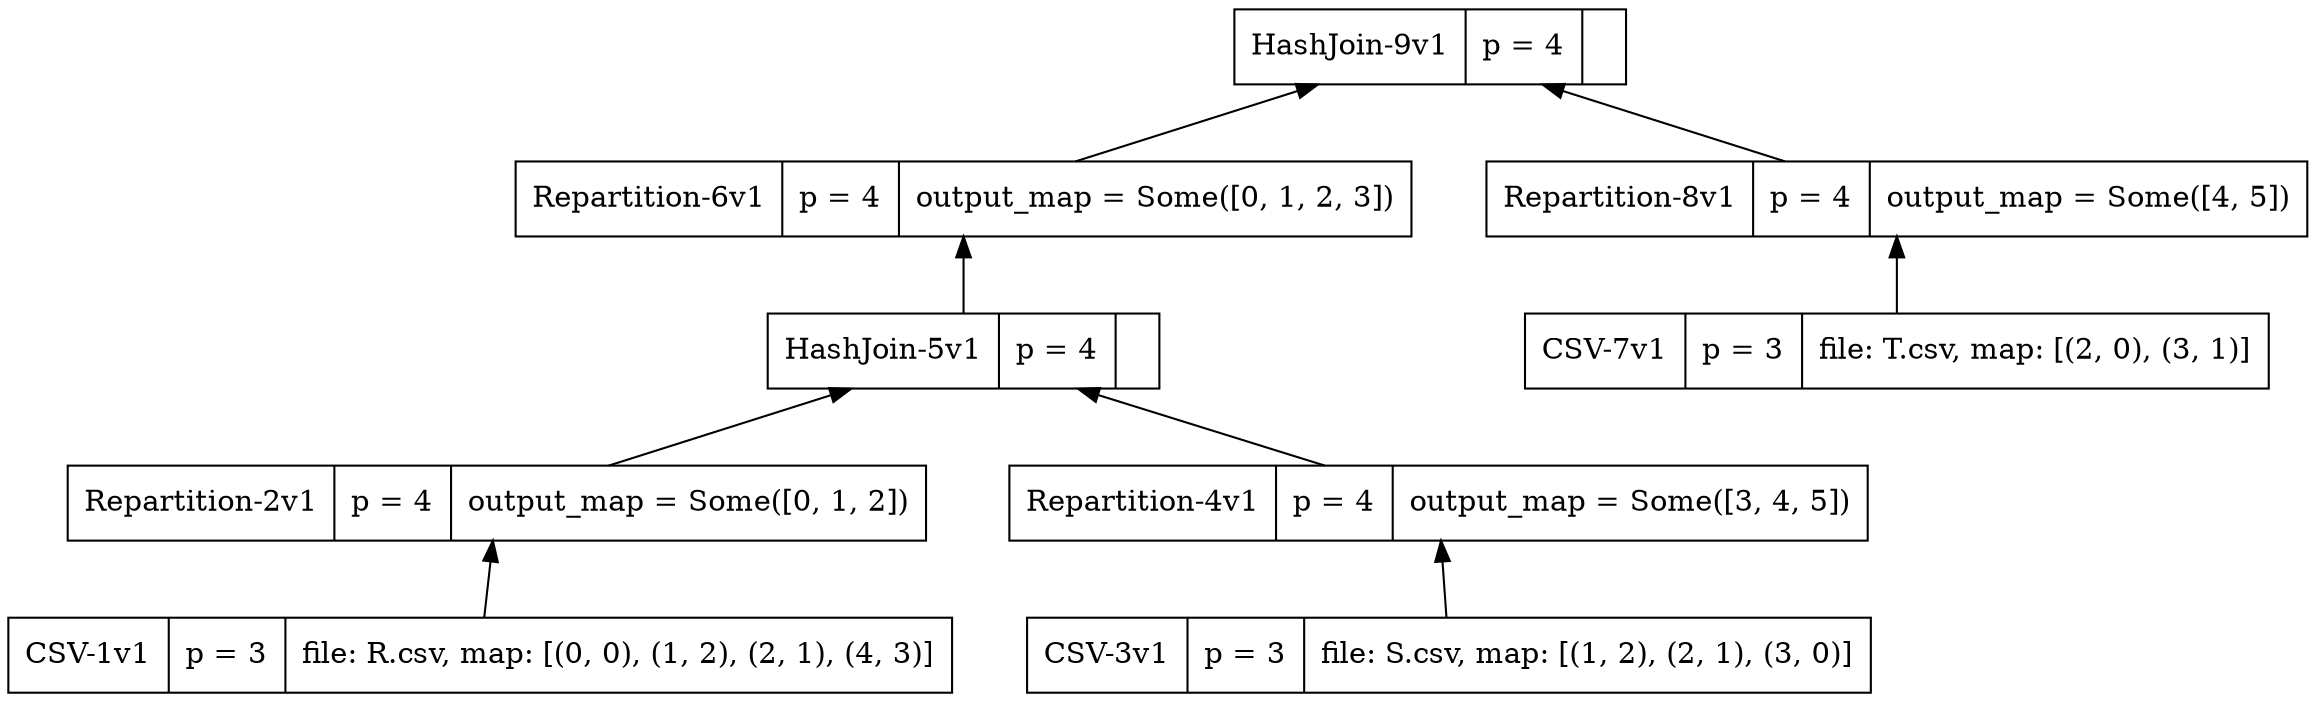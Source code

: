 digraph example1 {
    node [shape=record];
    rankdir=BT;
    nodesep=0.5;
    ordering="in";
    popkeyPOPKey6v1 -> popkeyPOPKey9v1;
    popkeyPOPKey5v1 -> popkeyPOPKey6v1;
    popkeyPOPKey2v1 -> popkeyPOPKey5v1;
    popkeyPOPKey1v1 -> popkeyPOPKey2v1;
    popkeyPOPKey1v1[label="CSV-1v1|p = 3|file: R.csv, map: [(0, 0), (1, 2), (2, 1), (4, 3)]"];
    popkeyPOPKey2v1[label="Repartition-2v1|p = 4|output_map = Some([0, 1, 2])"];
    popkeyPOPKey4v1 -> popkeyPOPKey5v1;
    popkeyPOPKey3v1 -> popkeyPOPKey4v1;
    popkeyPOPKey3v1[label="CSV-3v1|p = 3|file: S.csv, map: [(1, 2), (2, 1), (3, 0)]"];
    popkeyPOPKey4v1[label="Repartition-4v1|p = 4|output_map = Some([3, 4, 5])"];
    popkeyPOPKey5v1[label="HashJoin-5v1|p = 4|"];
    popkeyPOPKey6v1[label="Repartition-6v1|p = 4|output_map = Some([0, 1, 2, 3])"];
    popkeyPOPKey8v1 -> popkeyPOPKey9v1;
    popkeyPOPKey7v1 -> popkeyPOPKey8v1;
    popkeyPOPKey7v1[label="CSV-7v1|p = 3|file: T.csv, map: [(2, 0), (3, 1)]"];
    popkeyPOPKey8v1[label="Repartition-8v1|p = 4|output_map = Some([4, 5])"];
    popkeyPOPKey9v1[label="HashJoin-9v1|p = 4|"];
}
